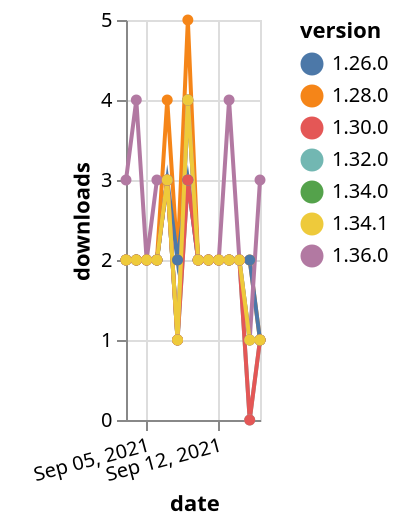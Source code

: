 {"$schema": "https://vega.github.io/schema/vega-lite/v5.json", "description": "A simple bar chart with embedded data.", "data": {"values": [{"date": "2021-09-03", "total": 668, "delta": 2, "version": "1.34.0"}, {"date": "2021-09-04", "total": 670, "delta": 2, "version": "1.34.0"}, {"date": "2021-09-05", "total": 672, "delta": 2, "version": "1.34.0"}, {"date": "2021-09-06", "total": 674, "delta": 2, "version": "1.34.0"}, {"date": "2021-09-07", "total": 677, "delta": 3, "version": "1.34.0"}, {"date": "2021-09-08", "total": 678, "delta": 1, "version": "1.34.0"}, {"date": "2021-09-09", "total": 682, "delta": 4, "version": "1.34.0"}, {"date": "2021-09-10", "total": 684, "delta": 2, "version": "1.34.0"}, {"date": "2021-09-11", "total": 686, "delta": 2, "version": "1.34.0"}, {"date": "2021-09-12", "total": 688, "delta": 2, "version": "1.34.0"}, {"date": "2021-09-13", "total": 690, "delta": 2, "version": "1.34.0"}, {"date": "2021-09-14", "total": 692, "delta": 2, "version": "1.34.0"}, {"date": "2021-09-15", "total": 693, "delta": 1, "version": "1.34.0"}, {"date": "2021-09-16", "total": 694, "delta": 1, "version": "1.34.0"}, {"date": "2021-09-03", "total": 1008, "delta": 2, "version": "1.32.0"}, {"date": "2021-09-04", "total": 1010, "delta": 2, "version": "1.32.0"}, {"date": "2021-09-05", "total": 1012, "delta": 2, "version": "1.32.0"}, {"date": "2021-09-06", "total": 1014, "delta": 2, "version": "1.32.0"}, {"date": "2021-09-07", "total": 1017, "delta": 3, "version": "1.32.0"}, {"date": "2021-09-08", "total": 1018, "delta": 1, "version": "1.32.0"}, {"date": "2021-09-09", "total": 1021, "delta": 3, "version": "1.32.0"}, {"date": "2021-09-10", "total": 1023, "delta": 2, "version": "1.32.0"}, {"date": "2021-09-11", "total": 1025, "delta": 2, "version": "1.32.0"}, {"date": "2021-09-12", "total": 1027, "delta": 2, "version": "1.32.0"}, {"date": "2021-09-13", "total": 1029, "delta": 2, "version": "1.32.0"}, {"date": "2021-09-14", "total": 1031, "delta": 2, "version": "1.32.0"}, {"date": "2021-09-15", "total": 1031, "delta": 0, "version": "1.32.0"}, {"date": "2021-09-16", "total": 1032, "delta": 1, "version": "1.32.0"}, {"date": "2021-09-03", "total": 1973, "delta": 2, "version": "1.28.0"}, {"date": "2021-09-04", "total": 1975, "delta": 2, "version": "1.28.0"}, {"date": "2021-09-05", "total": 1977, "delta": 2, "version": "1.28.0"}, {"date": "2021-09-06", "total": 1979, "delta": 2, "version": "1.28.0"}, {"date": "2021-09-07", "total": 1983, "delta": 4, "version": "1.28.0"}, {"date": "2021-09-08", "total": 1985, "delta": 2, "version": "1.28.0"}, {"date": "2021-09-09", "total": 1990, "delta": 5, "version": "1.28.0"}, {"date": "2021-09-10", "total": 1992, "delta": 2, "version": "1.28.0"}, {"date": "2021-09-11", "total": 1994, "delta": 2, "version": "1.28.0"}, {"date": "2021-09-12", "total": 1996, "delta": 2, "version": "1.28.0"}, {"date": "2021-09-13", "total": 1998, "delta": 2, "version": "1.28.0"}, {"date": "2021-09-14", "total": 2000, "delta": 2, "version": "1.28.0"}, {"date": "2021-09-15", "total": 2002, "delta": 2, "version": "1.28.0"}, {"date": "2021-09-16", "total": 2003, "delta": 1, "version": "1.28.0"}, {"date": "2021-09-03", "total": 2024, "delta": 2, "version": "1.26.0"}, {"date": "2021-09-04", "total": 2026, "delta": 2, "version": "1.26.0"}, {"date": "2021-09-05", "total": 2028, "delta": 2, "version": "1.26.0"}, {"date": "2021-09-06", "total": 2030, "delta": 2, "version": "1.26.0"}, {"date": "2021-09-07", "total": 2033, "delta": 3, "version": "1.26.0"}, {"date": "2021-09-08", "total": 2035, "delta": 2, "version": "1.26.0"}, {"date": "2021-09-09", "total": 2038, "delta": 3, "version": "1.26.0"}, {"date": "2021-09-10", "total": 2040, "delta": 2, "version": "1.26.0"}, {"date": "2021-09-11", "total": 2042, "delta": 2, "version": "1.26.0"}, {"date": "2021-09-12", "total": 2044, "delta": 2, "version": "1.26.0"}, {"date": "2021-09-13", "total": 2046, "delta": 2, "version": "1.26.0"}, {"date": "2021-09-14", "total": 2048, "delta": 2, "version": "1.26.0"}, {"date": "2021-09-15", "total": 2050, "delta": 2, "version": "1.26.0"}, {"date": "2021-09-16", "total": 2051, "delta": 1, "version": "1.26.0"}, {"date": "2021-09-03", "total": 239, "delta": 3, "version": "1.36.0"}, {"date": "2021-09-04", "total": 243, "delta": 4, "version": "1.36.0"}, {"date": "2021-09-05", "total": 245, "delta": 2, "version": "1.36.0"}, {"date": "2021-09-06", "total": 248, "delta": 3, "version": "1.36.0"}, {"date": "2021-09-07", "total": 251, "delta": 3, "version": "1.36.0"}, {"date": "2021-09-08", "total": 252, "delta": 1, "version": "1.36.0"}, {"date": "2021-09-09", "total": 256, "delta": 4, "version": "1.36.0"}, {"date": "2021-09-10", "total": 258, "delta": 2, "version": "1.36.0"}, {"date": "2021-09-11", "total": 260, "delta": 2, "version": "1.36.0"}, {"date": "2021-09-12", "total": 262, "delta": 2, "version": "1.36.0"}, {"date": "2021-09-13", "total": 266, "delta": 4, "version": "1.36.0"}, {"date": "2021-09-14", "total": 268, "delta": 2, "version": "1.36.0"}, {"date": "2021-09-15", "total": 269, "delta": 1, "version": "1.36.0"}, {"date": "2021-09-16", "total": 272, "delta": 3, "version": "1.36.0"}, {"date": "2021-09-03", "total": 1470, "delta": 2, "version": "1.30.0"}, {"date": "2021-09-04", "total": 1472, "delta": 2, "version": "1.30.0"}, {"date": "2021-09-05", "total": 1474, "delta": 2, "version": "1.30.0"}, {"date": "2021-09-06", "total": 1476, "delta": 2, "version": "1.30.0"}, {"date": "2021-09-07", "total": 1479, "delta": 3, "version": "1.30.0"}, {"date": "2021-09-08", "total": 1480, "delta": 1, "version": "1.30.0"}, {"date": "2021-09-09", "total": 1483, "delta": 3, "version": "1.30.0"}, {"date": "2021-09-10", "total": 1485, "delta": 2, "version": "1.30.0"}, {"date": "2021-09-11", "total": 1487, "delta": 2, "version": "1.30.0"}, {"date": "2021-09-12", "total": 1489, "delta": 2, "version": "1.30.0"}, {"date": "2021-09-13", "total": 1491, "delta": 2, "version": "1.30.0"}, {"date": "2021-09-14", "total": 1493, "delta": 2, "version": "1.30.0"}, {"date": "2021-09-15", "total": 1493, "delta": 0, "version": "1.30.0"}, {"date": "2021-09-16", "total": 1494, "delta": 1, "version": "1.30.0"}, {"date": "2021-09-03", "total": 383, "delta": 2, "version": "1.34.1"}, {"date": "2021-09-04", "total": 385, "delta": 2, "version": "1.34.1"}, {"date": "2021-09-05", "total": 387, "delta": 2, "version": "1.34.1"}, {"date": "2021-09-06", "total": 389, "delta": 2, "version": "1.34.1"}, {"date": "2021-09-07", "total": 392, "delta": 3, "version": "1.34.1"}, {"date": "2021-09-08", "total": 393, "delta": 1, "version": "1.34.1"}, {"date": "2021-09-09", "total": 397, "delta": 4, "version": "1.34.1"}, {"date": "2021-09-10", "total": 399, "delta": 2, "version": "1.34.1"}, {"date": "2021-09-11", "total": 401, "delta": 2, "version": "1.34.1"}, {"date": "2021-09-12", "total": 403, "delta": 2, "version": "1.34.1"}, {"date": "2021-09-13", "total": 405, "delta": 2, "version": "1.34.1"}, {"date": "2021-09-14", "total": 407, "delta": 2, "version": "1.34.1"}, {"date": "2021-09-15", "total": 408, "delta": 1, "version": "1.34.1"}, {"date": "2021-09-16", "total": 409, "delta": 1, "version": "1.34.1"}]}, "width": "container", "mark": {"type": "line", "point": {"filled": true}}, "encoding": {"x": {"field": "date", "type": "temporal", "timeUnit": "yearmonthdate", "title": "date", "axis": {"labelAngle": -15}}, "y": {"field": "delta", "type": "quantitative", "title": "downloads"}, "color": {"field": "version", "type": "nominal"}, "tooltip": {"field": "delta"}}}